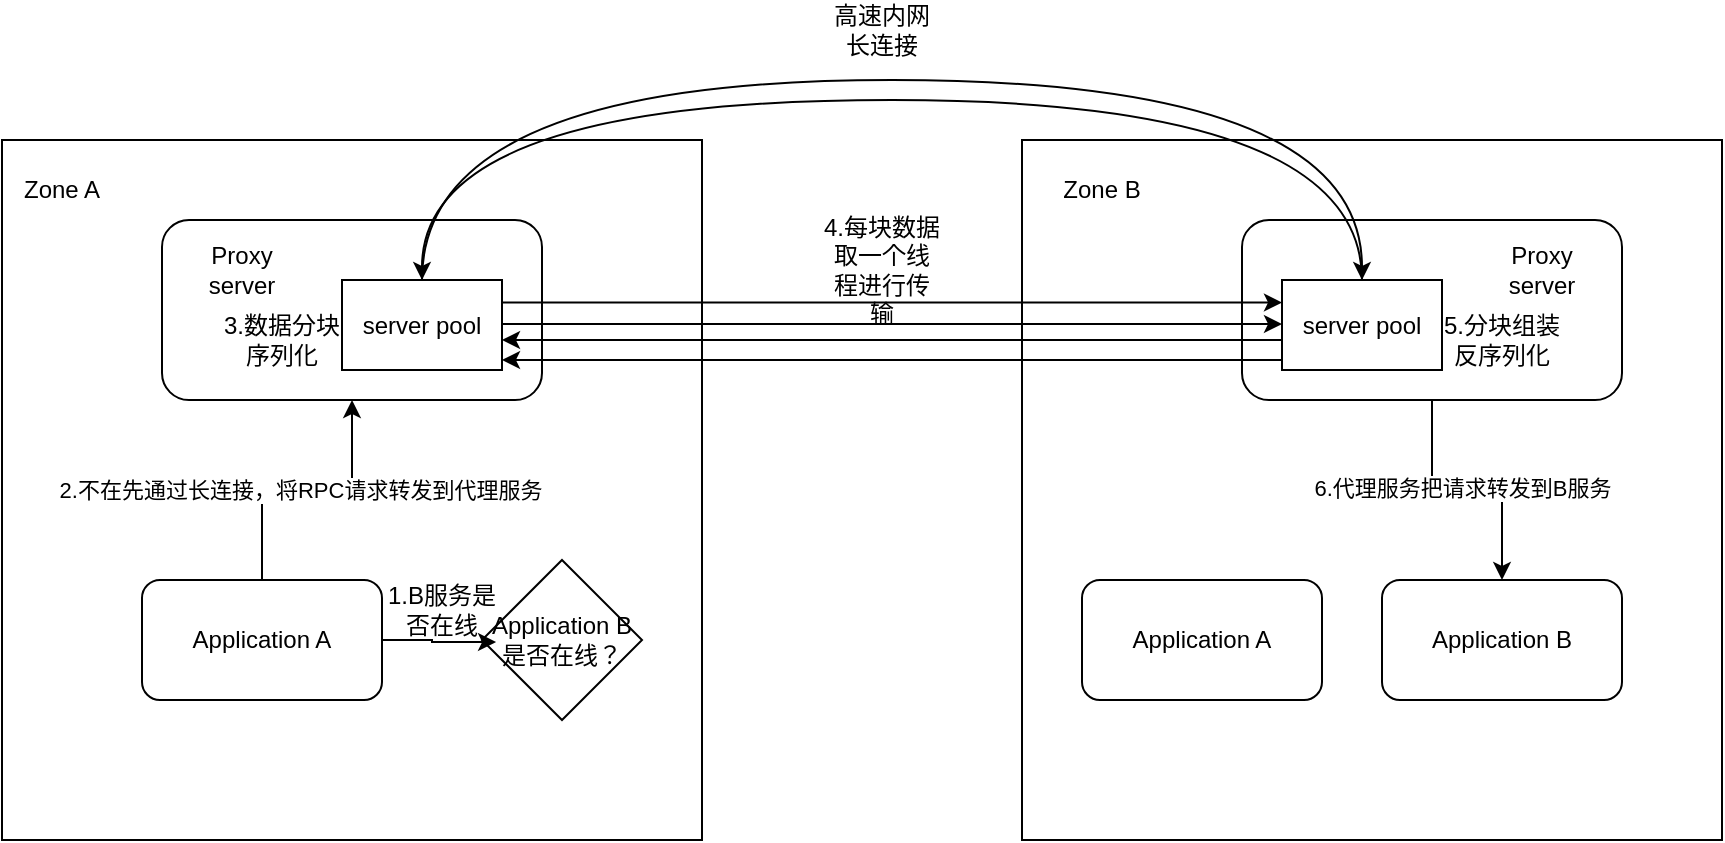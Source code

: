 <mxfile version="26.0.16">
  <diagram name="第 1 页" id="_30U15q6uizshzYyVMpY">
    <mxGraphModel dx="984" dy="707" grid="1" gridSize="10" guides="1" tooltips="1" connect="1" arrows="1" fold="1" page="1" pageScale="1" pageWidth="827" pageHeight="1169" math="0" shadow="0">
      <root>
        <mxCell id="0" />
        <mxCell id="1" parent="0" />
        <mxCell id="xQqMgUkMzhKEqNWWZUp3-1" value="" style="whiteSpace=wrap;html=1;aspect=fixed;" vertex="1" parent="1">
          <mxGeometry x="50" y="110" width="350" height="350" as="geometry" />
        </mxCell>
        <mxCell id="xQqMgUkMzhKEqNWWZUp3-2" value="" style="whiteSpace=wrap;html=1;aspect=fixed;" vertex="1" parent="1">
          <mxGeometry x="560" y="110" width="350" height="350" as="geometry" />
        </mxCell>
        <mxCell id="xQqMgUkMzhKEqNWWZUp3-3" value="" style="rounded=1;whiteSpace=wrap;html=1;" vertex="1" parent="1">
          <mxGeometry x="130" y="150" width="190" height="90" as="geometry" />
        </mxCell>
        <mxCell id="xQqMgUkMzhKEqNWWZUp3-4" value="Zone A" style="text;html=1;align=center;verticalAlign=middle;whiteSpace=wrap;rounded=0;" vertex="1" parent="1">
          <mxGeometry x="50" y="120" width="60" height="30" as="geometry" />
        </mxCell>
        <mxCell id="xQqMgUkMzhKEqNWWZUp3-5" value="Zone B" style="text;html=1;align=center;verticalAlign=middle;whiteSpace=wrap;rounded=0;" vertex="1" parent="1">
          <mxGeometry x="570" y="120" width="60" height="30" as="geometry" />
        </mxCell>
        <mxCell id="xQqMgUkMzhKEqNWWZUp3-6" value="Proxy server" style="text;html=1;align=center;verticalAlign=middle;whiteSpace=wrap;rounded=0;" vertex="1" parent="1">
          <mxGeometry x="140" y="160" width="60" height="30" as="geometry" />
        </mxCell>
        <mxCell id="xQqMgUkMzhKEqNWWZUp3-29" style="edgeStyle=orthogonalEdgeStyle;rounded=0;orthogonalLoop=1;jettySize=auto;html=1;exitX=0.5;exitY=1;exitDx=0;exitDy=0;" edge="1" parent="1" source="xQqMgUkMzhKEqNWWZUp3-7" target="xQqMgUkMzhKEqNWWZUp3-14">
          <mxGeometry relative="1" as="geometry" />
        </mxCell>
        <mxCell id="xQqMgUkMzhKEqNWWZUp3-30" value="6.代理服务把请求转发到B服务" style="edgeLabel;html=1;align=center;verticalAlign=middle;resizable=0;points=[];" vertex="1" connectable="0" parent="xQqMgUkMzhKEqNWWZUp3-29">
          <mxGeometry x="-0.04" y="1" relative="1" as="geometry">
            <mxPoint as="offset" />
          </mxGeometry>
        </mxCell>
        <mxCell id="xQqMgUkMzhKEqNWWZUp3-7" value="" style="rounded=1;whiteSpace=wrap;html=1;" vertex="1" parent="1">
          <mxGeometry x="670" y="150" width="190" height="90" as="geometry" />
        </mxCell>
        <mxCell id="xQqMgUkMzhKEqNWWZUp3-8" value="Proxy server" style="text;html=1;align=center;verticalAlign=middle;whiteSpace=wrap;rounded=0;" vertex="1" parent="1">
          <mxGeometry x="790" y="160" width="60" height="30" as="geometry" />
        </mxCell>
        <mxCell id="xQqMgUkMzhKEqNWWZUp3-15" style="edgeStyle=orthogonalEdgeStyle;rounded=0;orthogonalLoop=1;jettySize=auto;html=1;exitX=1;exitY=0.25;exitDx=0;exitDy=0;entryX=0;entryY=0.25;entryDx=0;entryDy=0;" edge="1" parent="1" source="xQqMgUkMzhKEqNWWZUp3-9" target="xQqMgUkMzhKEqNWWZUp3-10">
          <mxGeometry relative="1" as="geometry" />
        </mxCell>
        <mxCell id="xQqMgUkMzhKEqNWWZUp3-33" style="edgeStyle=orthogonalEdgeStyle;curved=1;rounded=0;orthogonalLoop=1;jettySize=auto;html=1;exitX=0.5;exitY=0;exitDx=0;exitDy=0;entryX=0.5;entryY=0;entryDx=0;entryDy=0;" edge="1" parent="1" source="xQqMgUkMzhKEqNWWZUp3-9" target="xQqMgUkMzhKEqNWWZUp3-10">
          <mxGeometry relative="1" as="geometry">
            <Array as="points">
              <mxPoint x="260" y="80" />
              <mxPoint x="730" y="80" />
            </Array>
          </mxGeometry>
        </mxCell>
        <mxCell id="xQqMgUkMzhKEqNWWZUp3-9" value="server pool" style="rounded=0;whiteSpace=wrap;html=1;" vertex="1" parent="1">
          <mxGeometry x="220" y="180" width="80" height="45" as="geometry" />
        </mxCell>
        <mxCell id="xQqMgUkMzhKEqNWWZUp3-16" style="edgeStyle=orthogonalEdgeStyle;rounded=0;orthogonalLoop=1;jettySize=auto;html=1;exitX=0;exitY=0.5;exitDx=0;exitDy=0;" edge="1" parent="1">
          <mxGeometry relative="1" as="geometry">
            <mxPoint x="690" y="210" as="sourcePoint" />
            <mxPoint x="300" y="210" as="targetPoint" />
          </mxGeometry>
        </mxCell>
        <mxCell id="xQqMgUkMzhKEqNWWZUp3-34" style="edgeStyle=orthogonalEdgeStyle;curved=1;rounded=0;orthogonalLoop=1;jettySize=auto;html=1;exitX=0.5;exitY=0;exitDx=0;exitDy=0;entryX=0.5;entryY=0;entryDx=0;entryDy=0;" edge="1" parent="1" source="xQqMgUkMzhKEqNWWZUp3-10" target="xQqMgUkMzhKEqNWWZUp3-9">
          <mxGeometry relative="1" as="geometry">
            <Array as="points">
              <mxPoint x="730" y="90" />
              <mxPoint x="260" y="90" />
            </Array>
          </mxGeometry>
        </mxCell>
        <mxCell id="xQqMgUkMzhKEqNWWZUp3-10" value="server pool" style="rounded=0;whiteSpace=wrap;html=1;" vertex="1" parent="1">
          <mxGeometry x="690" y="180" width="80" height="45" as="geometry" />
        </mxCell>
        <mxCell id="xQqMgUkMzhKEqNWWZUp3-25" style="edgeStyle=orthogonalEdgeStyle;rounded=0;orthogonalLoop=1;jettySize=auto;html=1;exitX=0.5;exitY=0;exitDx=0;exitDy=0;" edge="1" parent="1" source="xQqMgUkMzhKEqNWWZUp3-11" target="xQqMgUkMzhKEqNWWZUp3-3">
          <mxGeometry relative="1" as="geometry" />
        </mxCell>
        <mxCell id="xQqMgUkMzhKEqNWWZUp3-26" value="2.不在先通过长连接，将RPC请求转发到代理服务" style="edgeLabel;html=1;align=center;verticalAlign=middle;resizable=0;points=[];" vertex="1" connectable="0" parent="xQqMgUkMzhKEqNWWZUp3-25">
          <mxGeometry x="-0.052" relative="1" as="geometry">
            <mxPoint as="offset" />
          </mxGeometry>
        </mxCell>
        <mxCell id="xQqMgUkMzhKEqNWWZUp3-11" value="Application A" style="rounded=1;whiteSpace=wrap;html=1;" vertex="1" parent="1">
          <mxGeometry x="120" y="330" width="120" height="60" as="geometry" />
        </mxCell>
        <mxCell id="xQqMgUkMzhKEqNWWZUp3-13" value="Application A" style="rounded=1;whiteSpace=wrap;html=1;" vertex="1" parent="1">
          <mxGeometry x="590" y="330" width="120" height="60" as="geometry" />
        </mxCell>
        <mxCell id="xQqMgUkMzhKEqNWWZUp3-14" value="Application B" style="rounded=1;whiteSpace=wrap;html=1;" vertex="1" parent="1">
          <mxGeometry x="740" y="330" width="120" height="60" as="geometry" />
        </mxCell>
        <mxCell id="xQqMgUkMzhKEqNWWZUp3-17" value="高速内网长连接" style="text;html=1;align=center;verticalAlign=middle;whiteSpace=wrap;rounded=0;" vertex="1" parent="1">
          <mxGeometry x="460" y="40" width="60" height="30" as="geometry" />
        </mxCell>
        <mxCell id="xQqMgUkMzhKEqNWWZUp3-20" value="Application B是否在线？" style="rhombus;whiteSpace=wrap;html=1;" vertex="1" parent="1">
          <mxGeometry x="290" y="320" width="80" height="80" as="geometry" />
        </mxCell>
        <mxCell id="xQqMgUkMzhKEqNWWZUp3-23" style="edgeStyle=orthogonalEdgeStyle;rounded=0;orthogonalLoop=1;jettySize=auto;html=1;exitX=1;exitY=0.5;exitDx=0;exitDy=0;entryX=0.088;entryY=0.513;entryDx=0;entryDy=0;entryPerimeter=0;" edge="1" parent="1" source="xQqMgUkMzhKEqNWWZUp3-11" target="xQqMgUkMzhKEqNWWZUp3-20">
          <mxGeometry relative="1" as="geometry" />
        </mxCell>
        <mxCell id="xQqMgUkMzhKEqNWWZUp3-24" value="1.B服务是否在线" style="text;html=1;align=center;verticalAlign=middle;whiteSpace=wrap;rounded=0;" vertex="1" parent="1">
          <mxGeometry x="240" y="330" width="60" height="30" as="geometry" />
        </mxCell>
        <mxCell id="xQqMgUkMzhKEqNWWZUp3-35" style="edgeStyle=orthogonalEdgeStyle;rounded=0;orthogonalLoop=1;jettySize=auto;html=1;exitX=1;exitY=0.25;exitDx=0;exitDy=0;entryX=0;entryY=0.25;entryDx=0;entryDy=0;" edge="1" parent="1">
          <mxGeometry relative="1" as="geometry">
            <mxPoint x="300" y="202" as="sourcePoint" />
            <mxPoint x="690" y="202" as="targetPoint" />
          </mxGeometry>
        </mxCell>
        <mxCell id="xQqMgUkMzhKEqNWWZUp3-36" style="edgeStyle=orthogonalEdgeStyle;rounded=0;orthogonalLoop=1;jettySize=auto;html=1;exitX=0;exitY=0.5;exitDx=0;exitDy=0;" edge="1" parent="1">
          <mxGeometry relative="1" as="geometry">
            <mxPoint x="690" y="220" as="sourcePoint" />
            <mxPoint x="300" y="220" as="targetPoint" />
          </mxGeometry>
        </mxCell>
        <mxCell id="xQqMgUkMzhKEqNWWZUp3-37" value="3.数据分块序列化" style="text;html=1;align=center;verticalAlign=middle;whiteSpace=wrap;rounded=0;" vertex="1" parent="1">
          <mxGeometry x="160" y="195" width="60" height="30" as="geometry" />
        </mxCell>
        <mxCell id="xQqMgUkMzhKEqNWWZUp3-38" value="4.每块数据取一个线程进行传输" style="text;html=1;align=center;verticalAlign=middle;whiteSpace=wrap;rounded=0;" vertex="1" parent="1">
          <mxGeometry x="460" y="160" width="60" height="30" as="geometry" />
        </mxCell>
        <mxCell id="xQqMgUkMzhKEqNWWZUp3-39" value="5.分块组装反序列化" style="text;html=1;align=center;verticalAlign=middle;whiteSpace=wrap;rounded=0;" vertex="1" parent="1">
          <mxGeometry x="770" y="195" width="60" height="30" as="geometry" />
        </mxCell>
      </root>
    </mxGraphModel>
  </diagram>
</mxfile>
